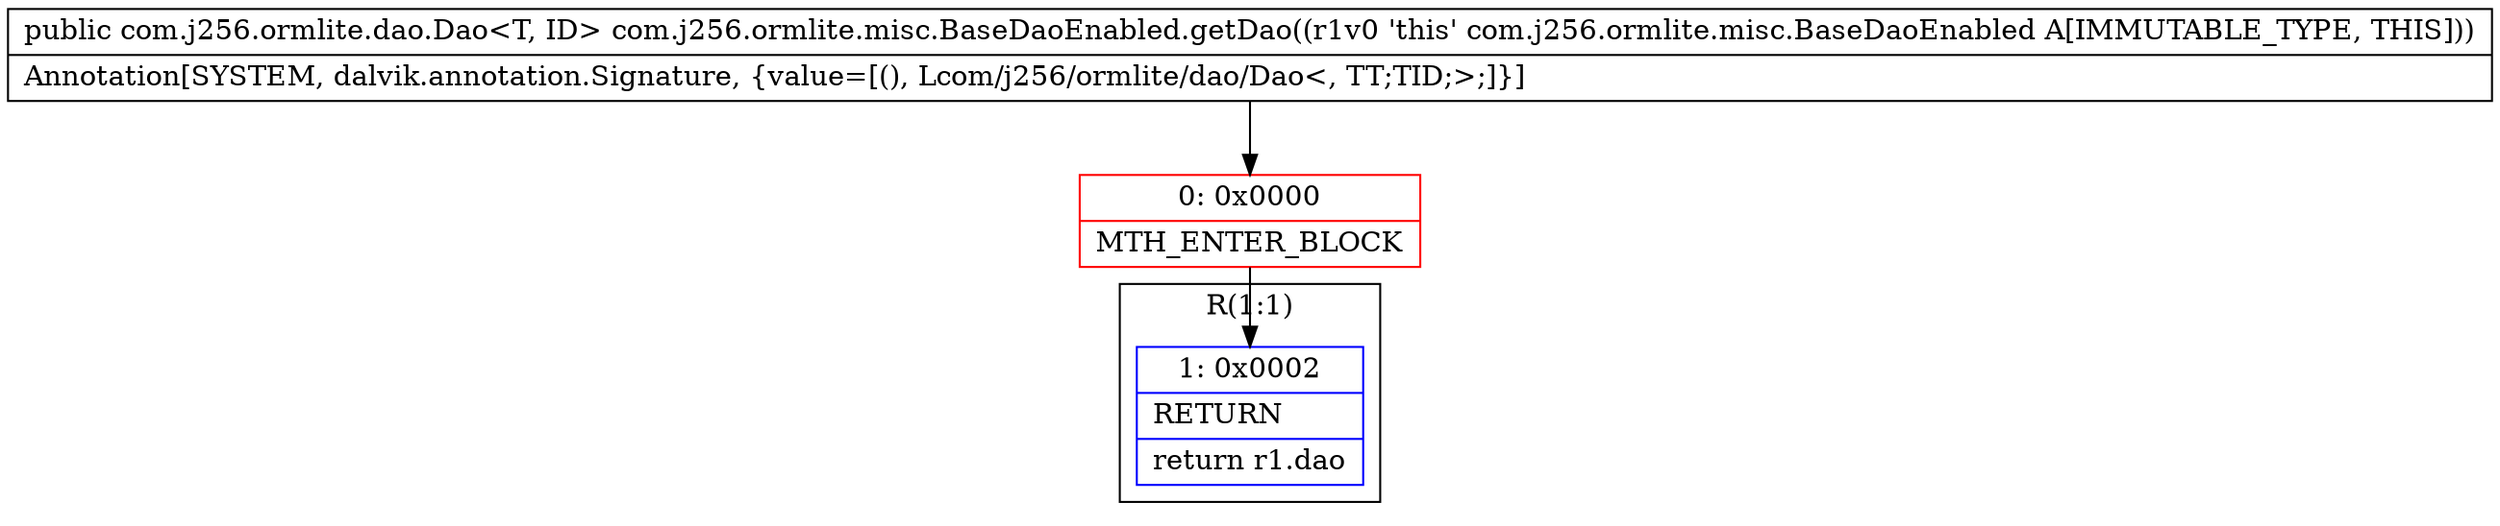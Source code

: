 digraph "CFG forcom.j256.ormlite.misc.BaseDaoEnabled.getDao()Lcom\/j256\/ormlite\/dao\/Dao;" {
subgraph cluster_Region_663662925 {
label = "R(1:1)";
node [shape=record,color=blue];
Node_1 [shape=record,label="{1\:\ 0x0002|RETURN\l|return r1.dao\l}"];
}
Node_0 [shape=record,color=red,label="{0\:\ 0x0000|MTH_ENTER_BLOCK\l}"];
MethodNode[shape=record,label="{public com.j256.ormlite.dao.Dao\<T, ID\> com.j256.ormlite.misc.BaseDaoEnabled.getDao((r1v0 'this' com.j256.ormlite.misc.BaseDaoEnabled A[IMMUTABLE_TYPE, THIS]))  | Annotation[SYSTEM, dalvik.annotation.Signature, \{value=[(), Lcom\/j256\/ormlite\/dao\/Dao\<, TT;TID;\>;]\}]\l}"];
MethodNode -> Node_0;
Node_0 -> Node_1;
}

